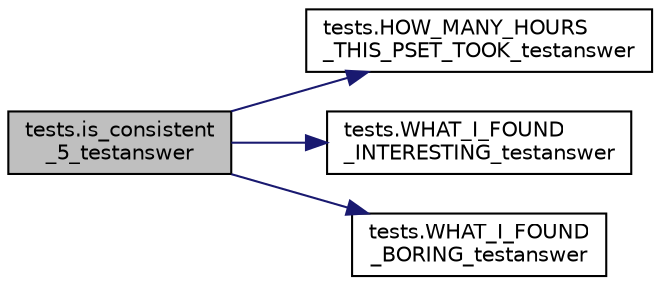 digraph "tests.is_consistent_5_testanswer"
{
  edge [fontname="Helvetica",fontsize="10",labelfontname="Helvetica",labelfontsize="10"];
  node [fontname="Helvetica",fontsize="10",shape=record];
  rankdir="LR";
  Node1 [label="tests.is_consistent\l_5_testanswer",height=0.2,width=0.4,color="black", fillcolor="grey75", style="filled", fontcolor="black"];
  Node1 -> Node2 [color="midnightblue",fontsize="10",style="solid",fontname="Helvetica"];
  Node2 [label="tests.HOW_MANY_HOURS\l_THIS_PSET_TOOK_testanswer",height=0.2,width=0.4,color="black", fillcolor="white", style="filled",URL="$namespacetests.html#ae1499c56736253155f79b3e74da4d965"];
  Node1 -> Node3 [color="midnightblue",fontsize="10",style="solid",fontname="Helvetica"];
  Node3 [label="tests.WHAT_I_FOUND\l_INTERESTING_testanswer",height=0.2,width=0.4,color="black", fillcolor="white", style="filled",URL="$namespacetests.html#ad0f0f17aefd4844393d9db636b4124ac"];
  Node1 -> Node4 [color="midnightblue",fontsize="10",style="solid",fontname="Helvetica"];
  Node4 [label="tests.WHAT_I_FOUND\l_BORING_testanswer",height=0.2,width=0.4,color="black", fillcolor="white", style="filled",URL="$namespacetests.html#a13f88cd85ed586d95912e20ea25a5745"];
}
